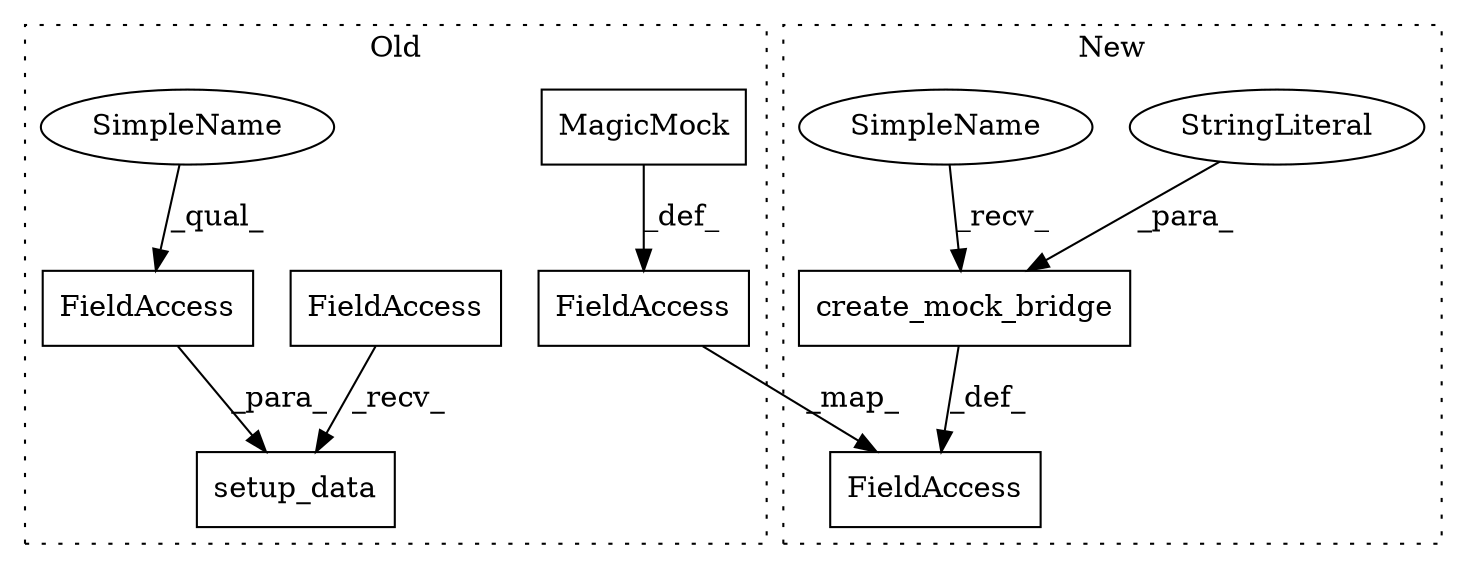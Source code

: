 digraph G {
subgraph cluster0 {
1 [label="MagicMock" a="32" s="1227" l="11" shape="box"];
4 [label="FieldAccess" a="22" s="1210" l="16" shape="box"];
5 [label="FieldAccess" a="22" s="1462" l="9" shape="box"];
6 [label="setup_data" a="32" s="1451,1471" l="11,1" shape="box"];
7 [label="FieldAccess" a="22" s="1416" l="13" shape="box"];
9 [label="SimpleName" a="42" s="1462" l="4" shape="ellipse"];
label = "Old";
style="dotted";
}
subgraph cluster1 {
2 [label="create_mock_bridge" a="32" s="1170,1195" l="19,1" shape="box"];
3 [label="FieldAccess" a="22" s="1148" l="16" shape="box"];
8 [label="StringLiteral" a="45" s="1189" l="6" shape="ellipse"];
10 [label="SimpleName" a="42" s="1165" l="4" shape="ellipse"];
label = "New";
style="dotted";
}
1 -> 4 [label="_def_"];
2 -> 3 [label="_def_"];
4 -> 3 [label="_map_"];
5 -> 6 [label="_para_"];
7 -> 6 [label="_recv_"];
8 -> 2 [label="_para_"];
9 -> 5 [label="_qual_"];
10 -> 2 [label="_recv_"];
}